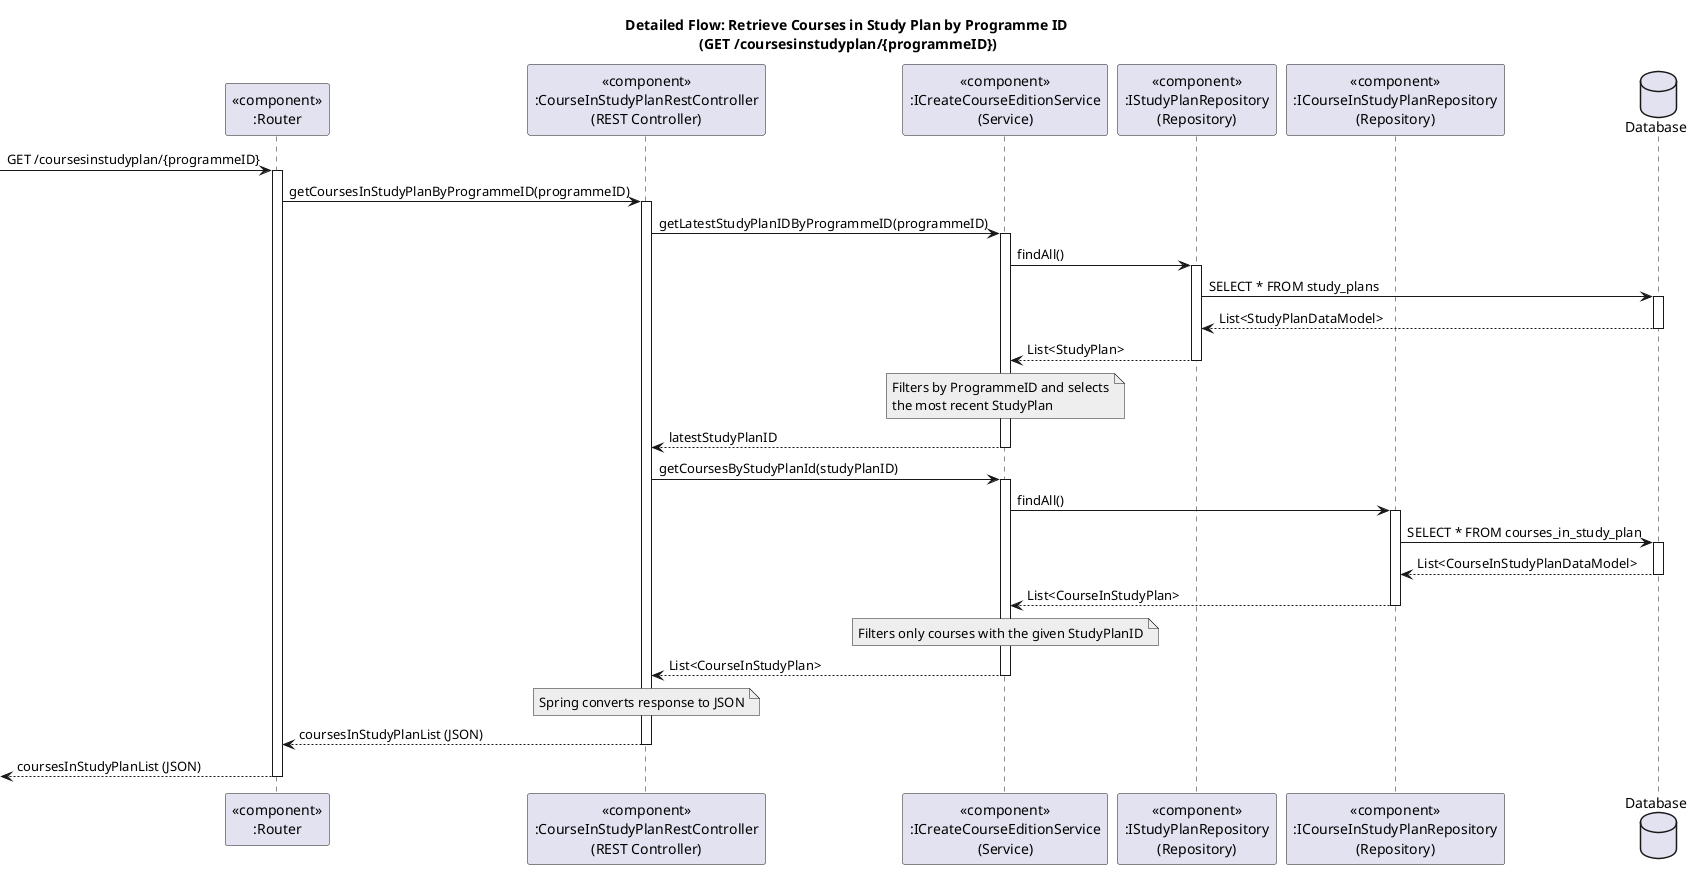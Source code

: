 @startuml
title Detailed Flow: Retrieve Courses in Study Plan by Programme ID \n(GET /coursesinstudyplan/{programmeID})

participant "<<component>>\n:Router" as Router
participant "<<component>>\n:CourseInStudyPlanRestController\n(REST Controller)" as Controller
participant "<<component>>\n:ICreateCourseEditionService\n(Service)" as Service
participant "<<component>>\n:IStudyPlanRepository\n(Repository)" as StudyPlanRepo
participant "<<component>>\n:ICourseInStudyPlanRepository\n(Repository)" as CourseInSPRepo
database "Database" as DB

-> Router: GET /coursesinstudyplan/{programmeID}
activate Router

Router -> Controller: getCoursesInStudyPlanByProgrammeID(programmeID)
activate Controller

Controller -> Service: getLatestStudyPlanIDByProgrammeID(programmeID)
activate Service

Service -> StudyPlanRepo: findAll()
activate StudyPlanRepo

StudyPlanRepo -> DB: SELECT * FROM study_plans
activate DB
DB --> StudyPlanRepo: List<StudyPlanDataModel>
deactivate DB
StudyPlanRepo --> Service: List<StudyPlan>
deactivate StudyPlanRepo

note over Service #EEEEEE
Filters by ProgrammeID and selects
the most recent StudyPlan
end note

Service --> Controller: latestStudyPlanID
deactivate Service

Controller -> Service: getCoursesByStudyPlanId(studyPlanID)
activate Service

Service -> CourseInSPRepo: findAll()
activate CourseInSPRepo

CourseInSPRepo -> DB: SELECT * FROM courses_in_study_plan
activate DB
DB --> CourseInSPRepo: List<CourseInStudyPlanDataModel>
deactivate DB
CourseInSPRepo --> Service: List<CourseInStudyPlan>
deactivate CourseInSPRepo

note over Service #EEEEEE
Filters only courses with the given StudyPlanID
end note

Service --> Controller: List<CourseInStudyPlan>
deactivate Service

note over Controller #EEEEEE
Spring converts response to JSON
end note

Controller --> Router: coursesInStudyPlanList (JSON)
deactivate Controller

<-- Router: coursesInStudyPlanList (JSON)
deactivate Router

@enduml
